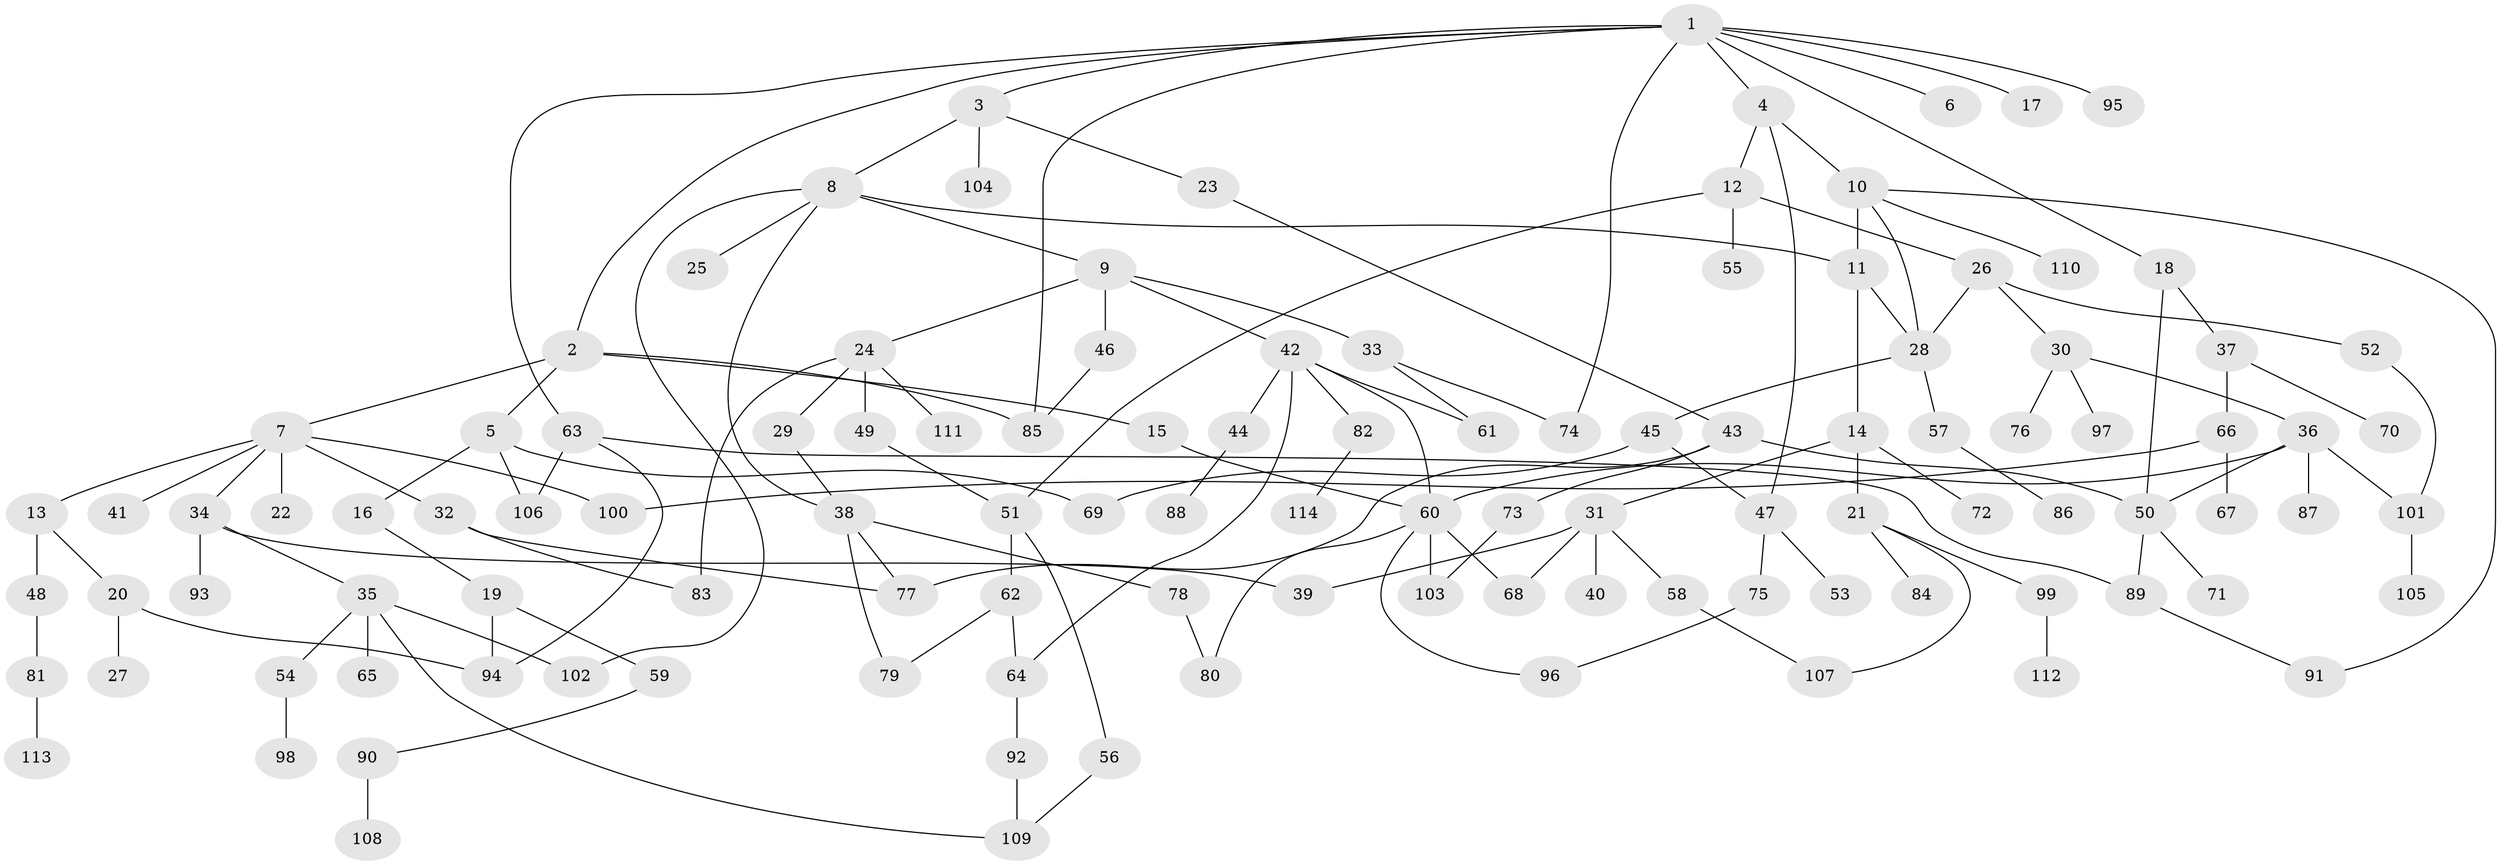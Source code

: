 // coarse degree distribution, {10: 0.029411764705882353, 5: 0.10294117647058823, 4: 0.08823529411764706, 1: 0.3235294117647059, 6: 0.08823529411764706, 8: 0.014705882352941176, 3: 0.11764705882352941, 7: 0.014705882352941176, 2: 0.22058823529411764}
// Generated by graph-tools (version 1.1) at 2025/16/03/04/25 18:16:49]
// undirected, 114 vertices, 149 edges
graph export_dot {
graph [start="1"]
  node [color=gray90,style=filled];
  1;
  2;
  3;
  4;
  5;
  6;
  7;
  8;
  9;
  10;
  11;
  12;
  13;
  14;
  15;
  16;
  17;
  18;
  19;
  20;
  21;
  22;
  23;
  24;
  25;
  26;
  27;
  28;
  29;
  30;
  31;
  32;
  33;
  34;
  35;
  36;
  37;
  38;
  39;
  40;
  41;
  42;
  43;
  44;
  45;
  46;
  47;
  48;
  49;
  50;
  51;
  52;
  53;
  54;
  55;
  56;
  57;
  58;
  59;
  60;
  61;
  62;
  63;
  64;
  65;
  66;
  67;
  68;
  69;
  70;
  71;
  72;
  73;
  74;
  75;
  76;
  77;
  78;
  79;
  80;
  81;
  82;
  83;
  84;
  85;
  86;
  87;
  88;
  89;
  90;
  91;
  92;
  93;
  94;
  95;
  96;
  97;
  98;
  99;
  100;
  101;
  102;
  103;
  104;
  105;
  106;
  107;
  108;
  109;
  110;
  111;
  112;
  113;
  114;
  1 -- 2;
  1 -- 3;
  1 -- 4;
  1 -- 6;
  1 -- 17;
  1 -- 18;
  1 -- 63;
  1 -- 95;
  1 -- 85;
  1 -- 74;
  2 -- 5;
  2 -- 7;
  2 -- 15;
  2 -- 85;
  3 -- 8;
  3 -- 23;
  3 -- 104;
  4 -- 10;
  4 -- 12;
  4 -- 47;
  5 -- 16;
  5 -- 69;
  5 -- 106;
  7 -- 13;
  7 -- 22;
  7 -- 32;
  7 -- 34;
  7 -- 41;
  7 -- 100;
  8 -- 9;
  8 -- 25;
  8 -- 102;
  8 -- 11;
  8 -- 38;
  9 -- 24;
  9 -- 33;
  9 -- 42;
  9 -- 46;
  10 -- 11;
  10 -- 28;
  10 -- 110;
  10 -- 91;
  11 -- 14;
  11 -- 28;
  12 -- 26;
  12 -- 55;
  12 -- 51;
  13 -- 20;
  13 -- 48;
  14 -- 21;
  14 -- 31;
  14 -- 72;
  15 -- 60;
  16 -- 19;
  18 -- 37;
  18 -- 50;
  19 -- 59;
  19 -- 94;
  20 -- 27;
  20 -- 94;
  21 -- 84;
  21 -- 99;
  21 -- 107;
  23 -- 43;
  24 -- 29;
  24 -- 49;
  24 -- 111;
  24 -- 83;
  26 -- 30;
  26 -- 52;
  26 -- 28;
  28 -- 45;
  28 -- 57;
  29 -- 38;
  30 -- 36;
  30 -- 76;
  30 -- 97;
  31 -- 39;
  31 -- 40;
  31 -- 58;
  31 -- 68;
  32 -- 83;
  32 -- 77;
  33 -- 74;
  33 -- 61;
  34 -- 35;
  34 -- 93;
  34 -- 39;
  35 -- 54;
  35 -- 65;
  35 -- 102;
  35 -- 109;
  36 -- 50;
  36 -- 60;
  36 -- 87;
  36 -- 101;
  37 -- 66;
  37 -- 70;
  38 -- 78;
  38 -- 79;
  38 -- 77;
  42 -- 44;
  42 -- 61;
  42 -- 64;
  42 -- 82;
  42 -- 60;
  43 -- 73;
  43 -- 77;
  43 -- 50;
  44 -- 88;
  45 -- 47;
  45 -- 69;
  46 -- 85;
  47 -- 53;
  47 -- 75;
  48 -- 81;
  49 -- 51;
  50 -- 71;
  50 -- 89;
  51 -- 56;
  51 -- 62;
  52 -- 101;
  54 -- 98;
  56 -- 109;
  57 -- 86;
  58 -- 107;
  59 -- 90;
  60 -- 68;
  60 -- 96;
  60 -- 103;
  60 -- 80;
  62 -- 79;
  62 -- 64;
  63 -- 94;
  63 -- 106;
  63 -- 89;
  64 -- 92;
  66 -- 67;
  66 -- 100;
  73 -- 103;
  75 -- 96;
  78 -- 80;
  81 -- 113;
  82 -- 114;
  89 -- 91;
  90 -- 108;
  92 -- 109;
  99 -- 112;
  101 -- 105;
}

